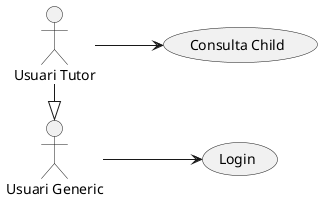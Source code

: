 @startuml
left to right direction

actor "Usuari Generic" as generic_user
actor "Usuari Tutor" as tutor_user
tutor_user -|> generic_user

usecase "Login" as UC1
usecase "Consulta Child" as UC2

generic_user --> UC1
tutor_user --> UC2

@enduml
